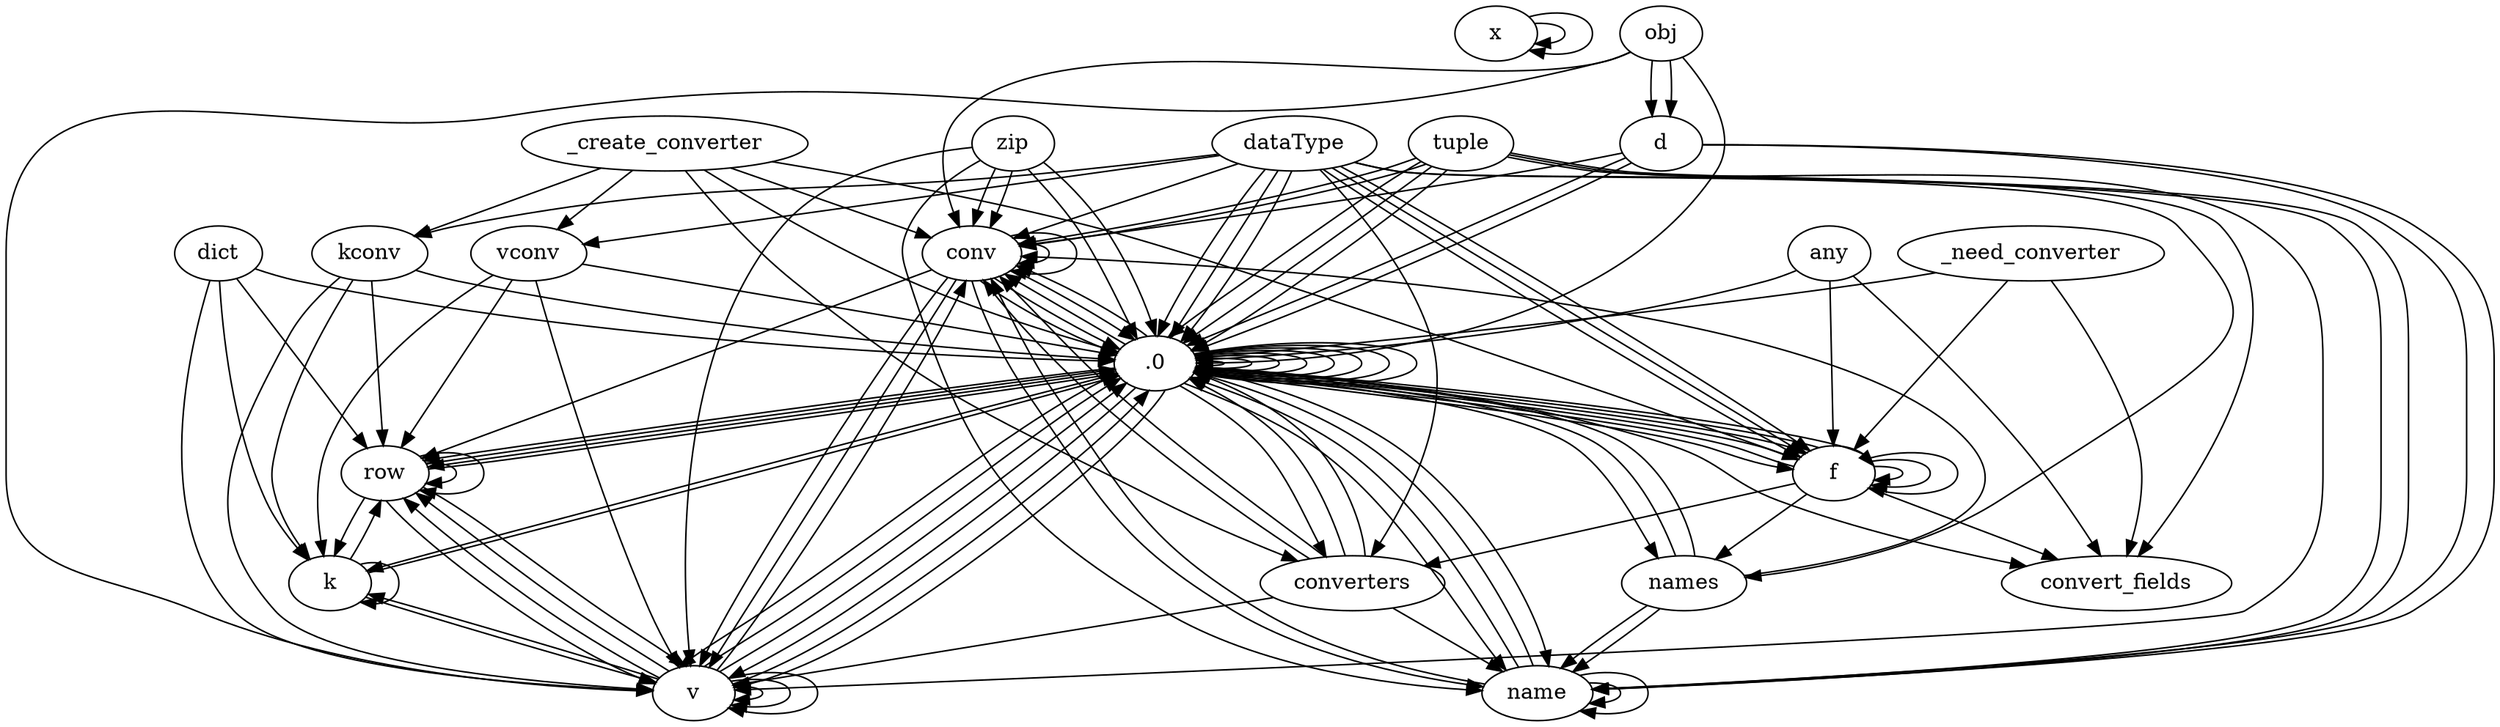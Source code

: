 digraph {x->x
dataType->conv
_create_converter->conv
.0->row
v->row
row->row
conv->row
.0->.0
row->.0
v->.0
conv->.0
.0->v
v->v
row->v
conv->v
dataType->kconv
_create_converter->kconv
dataType->vconv
_create_converter->vconv
.0->row
v->row
row->row
dict->row
k->row
kconv->row
vconv->row
.0->.0
row->.0
v->.0
dict->.0
k->.0
kconv->.0
vconv->.0
dict->k
.0->k
v->k
k->k
row->k
kconv->k
vconv->k
.0->v
v->v
row->v
dict->v
k->v
kconv->v
vconv->v
x->x
.0->.0
f->.0
dataType->.0
f->f
.0->f
dataType->f
.0->names
f->names
dataType->names
.0->.0
f->.0
dataType->.0
_create_converter->.0
f->f
.0->f
dataType->f
_create_converter->f
f->converters
.0->converters
dataType->converters
_create_converter->converters
.0->.0
any->.0
f->.0
dataType->.0
_need_converter->.0
any->f
f->f
.0->f
dataType->f
_need_converter->f
any->convert_fields
f->convert_fields
.0->convert_fields
dataType->convert_fields
_need_converter->convert_fields
.0->.0
v->.0
conv->.0
zip->.0
tuple->.0
obj->.0
converters->.0
.0->v
v->v
conv->v
obj->v
tuple->v
zip->v
converters->v
tuple->conv
obj->conv
zip->conv
.0->conv
v->conv
conv->conv
converters->conv
obj->d
obj->d
.0->.0
conv->.0
zip->.0
names->.0
tuple->.0
converters->.0
name->.0
d->.0
name->name
tuple->name
zip->name
.0->name
names->name
conv->name
converters->name
d->name
tuple->conv
zip->conv
.0->conv
conv->conv
converters->conv
name->conv
names->conv
d->conv
.0->.0
names->.0
tuple->.0
name->.0
d->.0
name->name
tuple->name
.0->name
names->name
d->name
}
